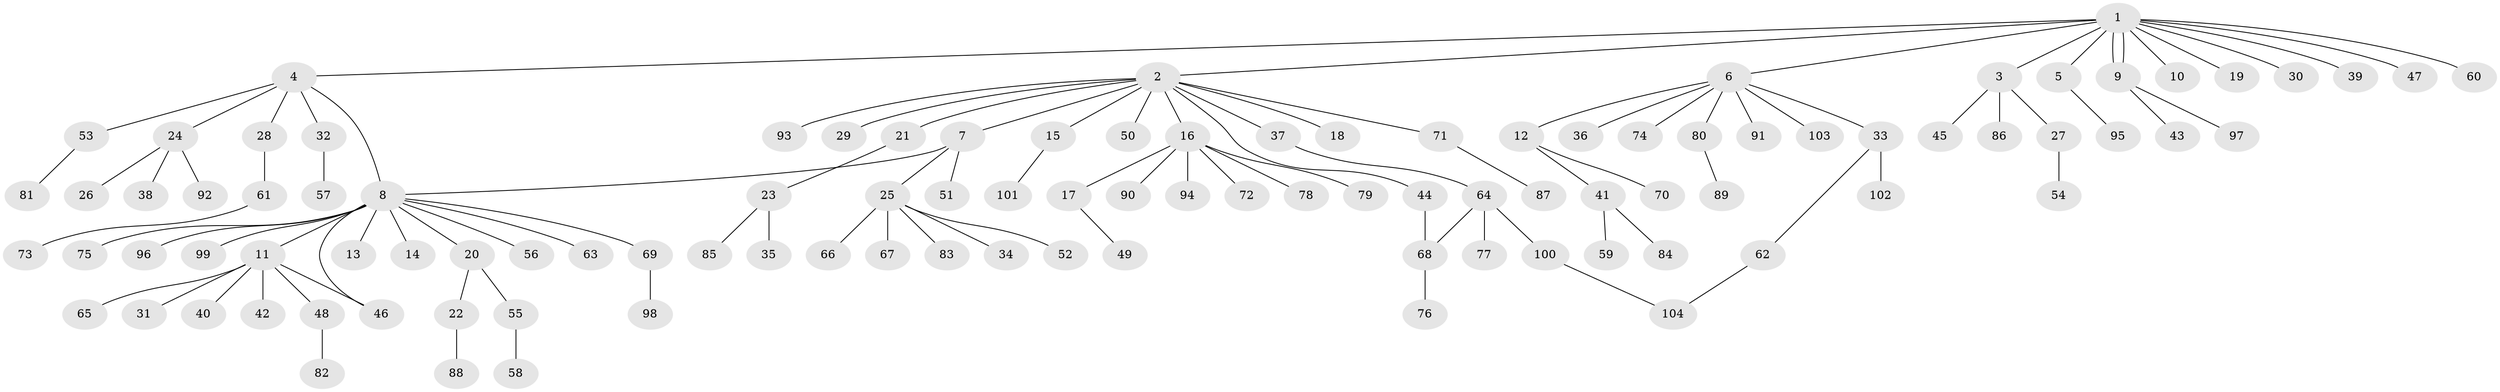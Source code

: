 // Generated by graph-tools (version 1.1) at 2025/01/03/09/25 03:01:53]
// undirected, 104 vertices, 108 edges
graph export_dot {
graph [start="1"]
  node [color=gray90,style=filled];
  1;
  2;
  3;
  4;
  5;
  6;
  7;
  8;
  9;
  10;
  11;
  12;
  13;
  14;
  15;
  16;
  17;
  18;
  19;
  20;
  21;
  22;
  23;
  24;
  25;
  26;
  27;
  28;
  29;
  30;
  31;
  32;
  33;
  34;
  35;
  36;
  37;
  38;
  39;
  40;
  41;
  42;
  43;
  44;
  45;
  46;
  47;
  48;
  49;
  50;
  51;
  52;
  53;
  54;
  55;
  56;
  57;
  58;
  59;
  60;
  61;
  62;
  63;
  64;
  65;
  66;
  67;
  68;
  69;
  70;
  71;
  72;
  73;
  74;
  75;
  76;
  77;
  78;
  79;
  80;
  81;
  82;
  83;
  84;
  85;
  86;
  87;
  88;
  89;
  90;
  91;
  92;
  93;
  94;
  95;
  96;
  97;
  98;
  99;
  100;
  101;
  102;
  103;
  104;
  1 -- 2;
  1 -- 3;
  1 -- 4;
  1 -- 5;
  1 -- 6;
  1 -- 9;
  1 -- 9;
  1 -- 10;
  1 -- 19;
  1 -- 30;
  1 -- 39;
  1 -- 47;
  1 -- 60;
  2 -- 7;
  2 -- 15;
  2 -- 16;
  2 -- 18;
  2 -- 21;
  2 -- 29;
  2 -- 37;
  2 -- 44;
  2 -- 50;
  2 -- 71;
  2 -- 93;
  3 -- 27;
  3 -- 45;
  3 -- 86;
  4 -- 8;
  4 -- 24;
  4 -- 28;
  4 -- 32;
  4 -- 53;
  5 -- 95;
  6 -- 12;
  6 -- 33;
  6 -- 36;
  6 -- 74;
  6 -- 80;
  6 -- 91;
  6 -- 103;
  7 -- 8;
  7 -- 25;
  7 -- 51;
  8 -- 11;
  8 -- 13;
  8 -- 14;
  8 -- 20;
  8 -- 46;
  8 -- 56;
  8 -- 63;
  8 -- 69;
  8 -- 75;
  8 -- 96;
  8 -- 99;
  9 -- 43;
  9 -- 97;
  11 -- 31;
  11 -- 40;
  11 -- 42;
  11 -- 46;
  11 -- 48;
  11 -- 65;
  12 -- 41;
  12 -- 70;
  15 -- 101;
  16 -- 17;
  16 -- 72;
  16 -- 78;
  16 -- 79;
  16 -- 90;
  16 -- 94;
  17 -- 49;
  20 -- 22;
  20 -- 55;
  21 -- 23;
  22 -- 88;
  23 -- 35;
  23 -- 85;
  24 -- 26;
  24 -- 38;
  24 -- 92;
  25 -- 34;
  25 -- 52;
  25 -- 66;
  25 -- 67;
  25 -- 83;
  27 -- 54;
  28 -- 61;
  32 -- 57;
  33 -- 62;
  33 -- 102;
  37 -- 64;
  41 -- 59;
  41 -- 84;
  44 -- 68;
  48 -- 82;
  53 -- 81;
  55 -- 58;
  61 -- 73;
  62 -- 104;
  64 -- 68;
  64 -- 77;
  64 -- 100;
  68 -- 76;
  69 -- 98;
  71 -- 87;
  80 -- 89;
  100 -- 104;
}
